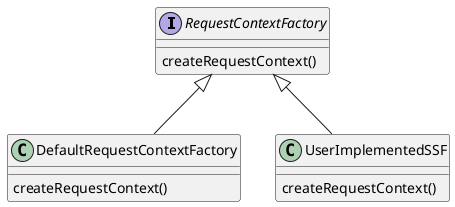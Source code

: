 @startuml

interface RequestContextFactory {
    createRequestContext()
}

class DefaultRequestContextFactory {
    createRequestContext()
}

class UserImplementedSSF {
    createRequestContext()
}
RequestContextFactory <|-- DefaultRequestContextFactory
RequestContextFactory <|-- UserImplementedSSF
@enduml